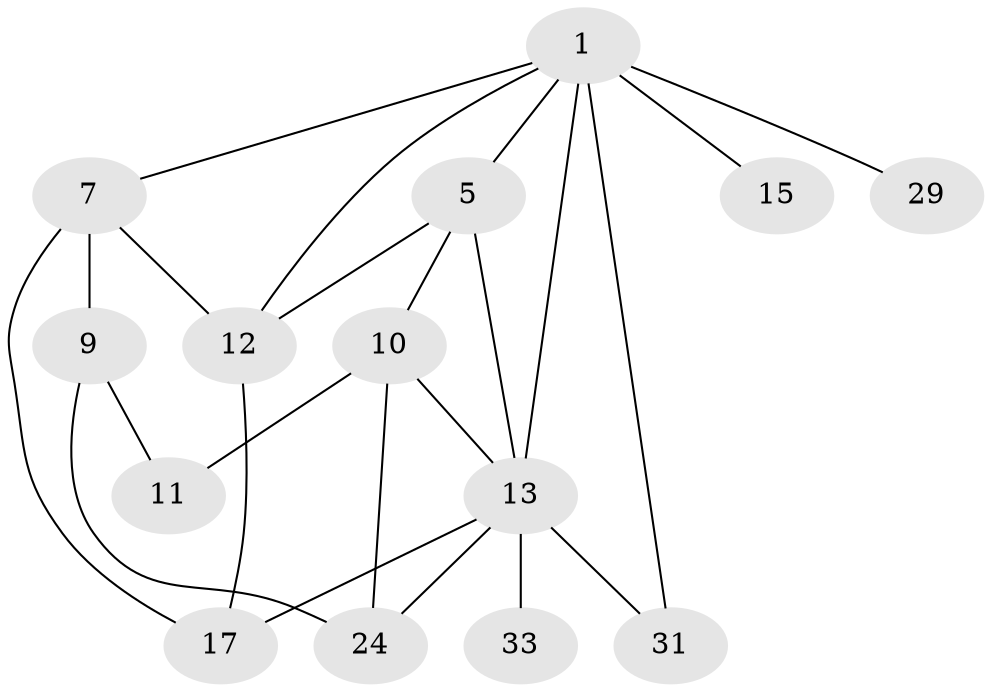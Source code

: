 // original degree distribution, {3: 0.1864406779661017, 0: 0.1694915254237288, 2: 0.2796610169491525, 1: 0.211864406779661, 5: 0.0423728813559322, 4: 0.0847457627118644, 6: 0.025423728813559324}
// Generated by graph-tools (version 1.1) at 2025/48/03/04/25 22:48:07]
// undirected, 14 vertices, 23 edges
graph export_dot {
  node [color=gray90,style=filled];
  1;
  5;
  7;
  9;
  10;
  11;
  12;
  13;
  15;
  17;
  24;
  29;
  31;
  33;
  1 -- 5 [weight=3.0];
  1 -- 7 [weight=1.0];
  1 -- 12 [weight=3.0];
  1 -- 13 [weight=3.0];
  1 -- 15 [weight=1.0];
  1 -- 29 [weight=6.0];
  1 -- 31 [weight=1.0];
  5 -- 10 [weight=1.0];
  5 -- 12 [weight=1.0];
  5 -- 13 [weight=1.0];
  7 -- 9 [weight=1.0];
  7 -- 12 [weight=1.0];
  7 -- 17 [weight=2.0];
  9 -- 11 [weight=1.0];
  9 -- 24 [weight=1.0];
  10 -- 11 [weight=1.0];
  10 -- 13 [weight=1.0];
  10 -- 24 [weight=1.0];
  12 -- 17 [weight=2.0];
  13 -- 17 [weight=1.0];
  13 -- 24 [weight=1.0];
  13 -- 31 [weight=1.0];
  13 -- 33 [weight=1.0];
}
